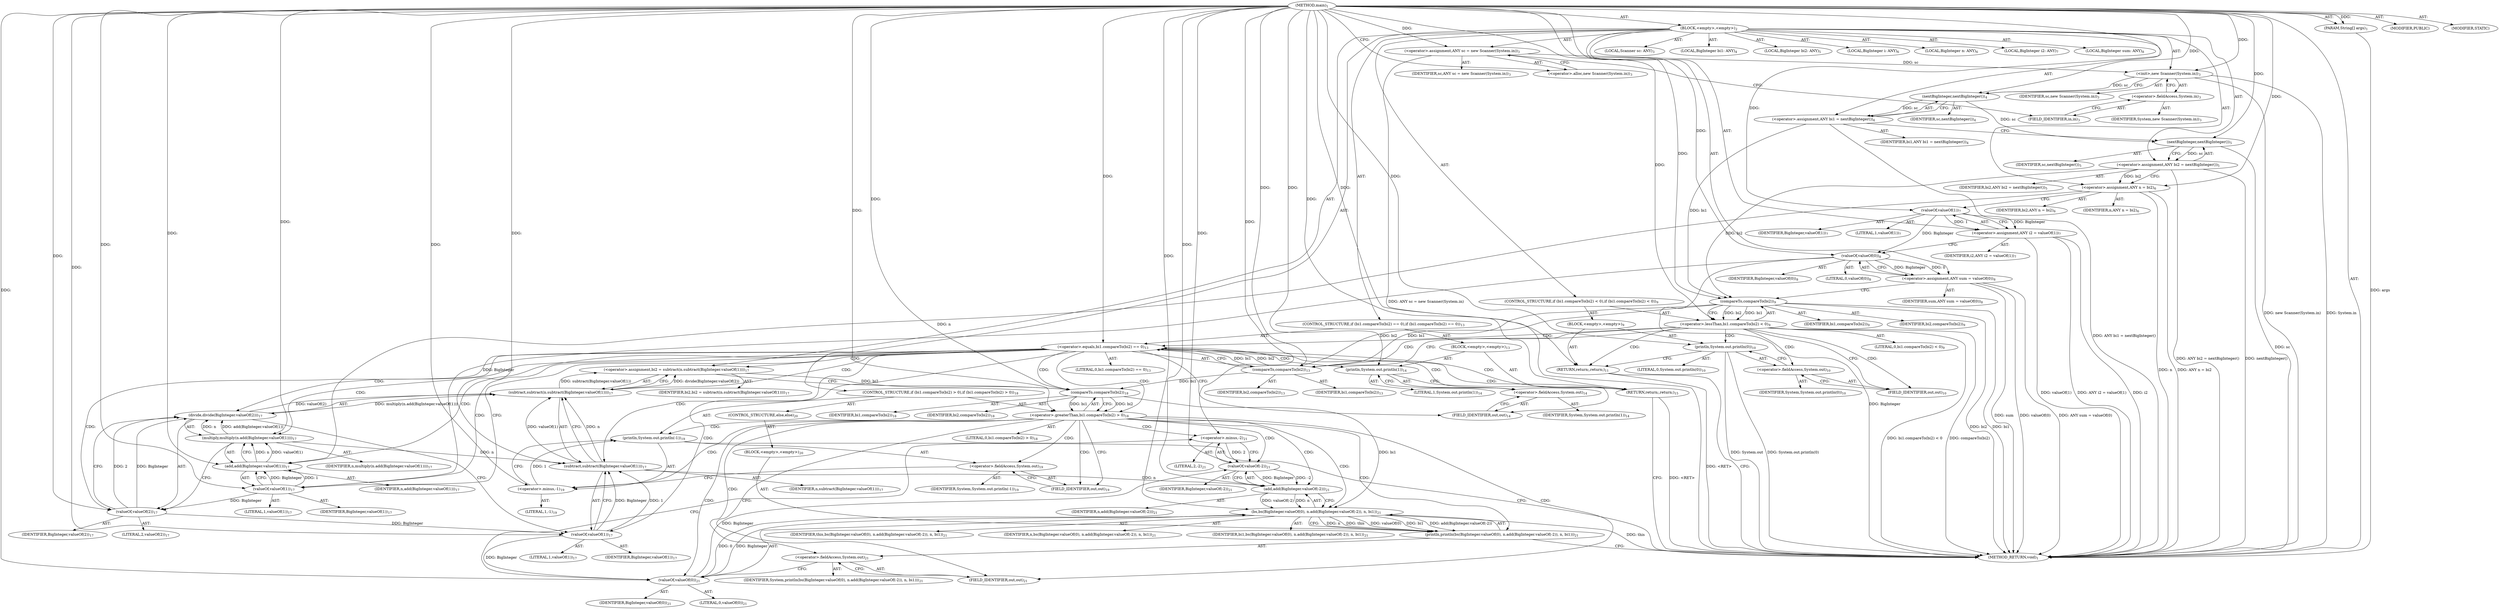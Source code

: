 digraph "main" {  
"19" [label = <(METHOD,main)<SUB>1</SUB>> ]
"20" [label = <(PARAM,String[] args)<SUB>1</SUB>> ]
"21" [label = <(BLOCK,&lt;empty&gt;,&lt;empty&gt;)<SUB>2</SUB>> ]
"4" [label = <(LOCAL,Scanner sc: ANY)<SUB>3</SUB>> ]
"22" [label = <(&lt;operator&gt;.assignment,ANY sc = new Scanner(System.in))<SUB>3</SUB>> ]
"23" [label = <(IDENTIFIER,sc,ANY sc = new Scanner(System.in))<SUB>3</SUB>> ]
"24" [label = <(&lt;operator&gt;.alloc,new Scanner(System.in))<SUB>3</SUB>> ]
"25" [label = <(&lt;init&gt;,new Scanner(System.in))<SUB>3</SUB>> ]
"3" [label = <(IDENTIFIER,sc,new Scanner(System.in))<SUB>3</SUB>> ]
"26" [label = <(&lt;operator&gt;.fieldAccess,System.in)<SUB>3</SUB>> ]
"27" [label = <(IDENTIFIER,System,new Scanner(System.in))<SUB>3</SUB>> ]
"28" [label = <(FIELD_IDENTIFIER,in,in)<SUB>3</SUB>> ]
"29" [label = <(LOCAL,BigInteger bi1: ANY)<SUB>4</SUB>> ]
"30" [label = <(&lt;operator&gt;.assignment,ANY bi1 = nextBigInteger())<SUB>4</SUB>> ]
"31" [label = <(IDENTIFIER,bi1,ANY bi1 = nextBigInteger())<SUB>4</SUB>> ]
"32" [label = <(nextBigInteger,nextBigInteger())<SUB>4</SUB>> ]
"33" [label = <(IDENTIFIER,sc,nextBigInteger())<SUB>4</SUB>> ]
"34" [label = <(LOCAL,BigInteger bi2: ANY)<SUB>5</SUB>> ]
"35" [label = <(&lt;operator&gt;.assignment,ANY bi2 = nextBigInteger())<SUB>5</SUB>> ]
"36" [label = <(IDENTIFIER,bi2,ANY bi2 = nextBigInteger())<SUB>5</SUB>> ]
"37" [label = <(nextBigInteger,nextBigInteger())<SUB>5</SUB>> ]
"38" [label = <(IDENTIFIER,sc,nextBigInteger())<SUB>5</SUB>> ]
"39" [label = <(LOCAL,BigInteger i: ANY)<SUB>6</SUB>> ]
"40" [label = <(LOCAL,BigInteger n: ANY)<SUB>6</SUB>> ]
"41" [label = <(&lt;operator&gt;.assignment,ANY n = bi2)<SUB>6</SUB>> ]
"42" [label = <(IDENTIFIER,n,ANY n = bi2)<SUB>6</SUB>> ]
"43" [label = <(IDENTIFIER,bi2,ANY n = bi2)<SUB>6</SUB>> ]
"44" [label = <(LOCAL,BigInteger i2: ANY)<SUB>7</SUB>> ]
"45" [label = <(&lt;operator&gt;.assignment,ANY i2 = valueOf(1))<SUB>7</SUB>> ]
"46" [label = <(IDENTIFIER,i2,ANY i2 = valueOf(1))<SUB>7</SUB>> ]
"47" [label = <(valueOf,valueOf(1))<SUB>7</SUB>> ]
"48" [label = <(IDENTIFIER,BigInteger,valueOf(1))<SUB>7</SUB>> ]
"49" [label = <(LITERAL,1,valueOf(1))<SUB>7</SUB>> ]
"50" [label = <(LOCAL,BigInteger sum: ANY)<SUB>8</SUB>> ]
"51" [label = <(&lt;operator&gt;.assignment,ANY sum = valueOf(0))<SUB>8</SUB>> ]
"52" [label = <(IDENTIFIER,sum,ANY sum = valueOf(0))<SUB>8</SUB>> ]
"53" [label = <(valueOf,valueOf(0))<SUB>8</SUB>> ]
"54" [label = <(IDENTIFIER,BigInteger,valueOf(0))<SUB>8</SUB>> ]
"55" [label = <(LITERAL,0,valueOf(0))<SUB>8</SUB>> ]
"56" [label = <(CONTROL_STRUCTURE,if (bi1.compareTo(bi2) &lt; 0),if (bi1.compareTo(bi2) &lt; 0))<SUB>9</SUB>> ]
"57" [label = <(&lt;operator&gt;.lessThan,bi1.compareTo(bi2) &lt; 0)<SUB>9</SUB>> ]
"58" [label = <(compareTo,compareTo(bi2))<SUB>9</SUB>> ]
"59" [label = <(IDENTIFIER,bi1,compareTo(bi2))<SUB>9</SUB>> ]
"60" [label = <(IDENTIFIER,bi2,compareTo(bi2))<SUB>9</SUB>> ]
"61" [label = <(LITERAL,0,bi1.compareTo(bi2) &lt; 0)<SUB>9</SUB>> ]
"62" [label = <(BLOCK,&lt;empty&gt;,&lt;empty&gt;)<SUB>9</SUB>> ]
"63" [label = <(println,System.out.println(0))<SUB>10</SUB>> ]
"64" [label = <(&lt;operator&gt;.fieldAccess,System.out)<SUB>10</SUB>> ]
"65" [label = <(IDENTIFIER,System,System.out.println(0))<SUB>10</SUB>> ]
"66" [label = <(FIELD_IDENTIFIER,out,out)<SUB>10</SUB>> ]
"67" [label = <(LITERAL,0,System.out.println(0))<SUB>10</SUB>> ]
"68" [label = <(RETURN,return;,return;)<SUB>11</SUB>> ]
"69" [label = <(CONTROL_STRUCTURE,if (bi1.compareTo(bi2) == 0),if (bi1.compareTo(bi2) == 0))<SUB>13</SUB>> ]
"70" [label = <(&lt;operator&gt;.equals,bi1.compareTo(bi2) == 0)<SUB>13</SUB>> ]
"71" [label = <(compareTo,compareTo(bi2))<SUB>13</SUB>> ]
"72" [label = <(IDENTIFIER,bi1,compareTo(bi2))<SUB>13</SUB>> ]
"73" [label = <(IDENTIFIER,bi2,compareTo(bi2))<SUB>13</SUB>> ]
"74" [label = <(LITERAL,0,bi1.compareTo(bi2) == 0)<SUB>13</SUB>> ]
"75" [label = <(BLOCK,&lt;empty&gt;,&lt;empty&gt;)<SUB>13</SUB>> ]
"76" [label = <(println,System.out.println(1))<SUB>14</SUB>> ]
"77" [label = <(&lt;operator&gt;.fieldAccess,System.out)<SUB>14</SUB>> ]
"78" [label = <(IDENTIFIER,System,System.out.println(1))<SUB>14</SUB>> ]
"79" [label = <(FIELD_IDENTIFIER,out,out)<SUB>14</SUB>> ]
"80" [label = <(LITERAL,1,System.out.println(1))<SUB>14</SUB>> ]
"81" [label = <(RETURN,return;,return;)<SUB>15</SUB>> ]
"82" [label = <(&lt;operator&gt;.assignment,bi2 = subtract(n.subtract(BigInteger.valueOf(1))))<SUB>17</SUB>> ]
"83" [label = <(IDENTIFIER,bi2,bi2 = subtract(n.subtract(BigInteger.valueOf(1))))<SUB>17</SUB>> ]
"84" [label = <(subtract,subtract(n.subtract(BigInteger.valueOf(1))))<SUB>17</SUB>> ]
"85" [label = <(divide,divide(BigInteger.valueOf(2)))<SUB>17</SUB>> ]
"86" [label = <(multiply,multiply(n.add(BigInteger.valueOf(1))))<SUB>17</SUB>> ]
"87" [label = <(IDENTIFIER,n,multiply(n.add(BigInteger.valueOf(1))))<SUB>17</SUB>> ]
"88" [label = <(add,add(BigInteger.valueOf(1)))<SUB>17</SUB>> ]
"89" [label = <(IDENTIFIER,n,add(BigInteger.valueOf(1)))<SUB>17</SUB>> ]
"90" [label = <(valueOf,valueOf(1))<SUB>17</SUB>> ]
"91" [label = <(IDENTIFIER,BigInteger,valueOf(1))<SUB>17</SUB>> ]
"92" [label = <(LITERAL,1,valueOf(1))<SUB>17</SUB>> ]
"93" [label = <(valueOf,valueOf(2))<SUB>17</SUB>> ]
"94" [label = <(IDENTIFIER,BigInteger,valueOf(2))<SUB>17</SUB>> ]
"95" [label = <(LITERAL,2,valueOf(2))<SUB>17</SUB>> ]
"96" [label = <(subtract,subtract(BigInteger.valueOf(1)))<SUB>17</SUB>> ]
"97" [label = <(IDENTIFIER,n,subtract(BigInteger.valueOf(1)))<SUB>17</SUB>> ]
"98" [label = <(valueOf,valueOf(1))<SUB>17</SUB>> ]
"99" [label = <(IDENTIFIER,BigInteger,valueOf(1))<SUB>17</SUB>> ]
"100" [label = <(LITERAL,1,valueOf(1))<SUB>17</SUB>> ]
"101" [label = <(CONTROL_STRUCTURE,if (bi1.compareTo(bi2) &gt; 0),if (bi1.compareTo(bi2) &gt; 0))<SUB>18</SUB>> ]
"102" [label = <(&lt;operator&gt;.greaterThan,bi1.compareTo(bi2) &gt; 0)<SUB>18</SUB>> ]
"103" [label = <(compareTo,compareTo(bi2))<SUB>18</SUB>> ]
"104" [label = <(IDENTIFIER,bi1,compareTo(bi2))<SUB>18</SUB>> ]
"105" [label = <(IDENTIFIER,bi2,compareTo(bi2))<SUB>18</SUB>> ]
"106" [label = <(LITERAL,0,bi1.compareTo(bi2) &gt; 0)<SUB>18</SUB>> ]
"107" [label = <(println,System.out.println(-1))<SUB>19</SUB>> ]
"108" [label = <(&lt;operator&gt;.fieldAccess,System.out)<SUB>19</SUB>> ]
"109" [label = <(IDENTIFIER,System,System.out.println(-1))<SUB>19</SUB>> ]
"110" [label = <(FIELD_IDENTIFIER,out,out)<SUB>19</SUB>> ]
"111" [label = <(&lt;operator&gt;.minus,-1)<SUB>19</SUB>> ]
"112" [label = <(LITERAL,1,-1)<SUB>19</SUB>> ]
"113" [label = <(CONTROL_STRUCTURE,else,else)<SUB>20</SUB>> ]
"114" [label = <(BLOCK,&lt;empty&gt;,&lt;empty&gt;)<SUB>20</SUB>> ]
"115" [label = <(println,println(bs(BigInteger.valueOf(0), n.add(BigInteger.valueOf(-2)), n, bi1)))<SUB>21</SUB>> ]
"116" [label = <(&lt;operator&gt;.fieldAccess,System.out)<SUB>21</SUB>> ]
"117" [label = <(IDENTIFIER,System,println(bs(BigInteger.valueOf(0), n.add(BigInteger.valueOf(-2)), n, bi1)))<SUB>21</SUB>> ]
"118" [label = <(FIELD_IDENTIFIER,out,out)<SUB>21</SUB>> ]
"119" [label = <(bs,bs(BigInteger.valueOf(0), n.add(BigInteger.valueOf(-2)), n, bi1))<SUB>21</SUB>> ]
"120" [label = <(IDENTIFIER,this,bs(BigInteger.valueOf(0), n.add(BigInteger.valueOf(-2)), n, bi1))<SUB>21</SUB>> ]
"121" [label = <(valueOf,valueOf(0))<SUB>21</SUB>> ]
"122" [label = <(IDENTIFIER,BigInteger,valueOf(0))<SUB>21</SUB>> ]
"123" [label = <(LITERAL,0,valueOf(0))<SUB>21</SUB>> ]
"124" [label = <(add,add(BigInteger.valueOf(-2)))<SUB>21</SUB>> ]
"125" [label = <(IDENTIFIER,n,add(BigInteger.valueOf(-2)))<SUB>21</SUB>> ]
"126" [label = <(valueOf,valueOf(-2))<SUB>21</SUB>> ]
"127" [label = <(IDENTIFIER,BigInteger,valueOf(-2))<SUB>21</SUB>> ]
"128" [label = <(&lt;operator&gt;.minus,-2)<SUB>21</SUB>> ]
"129" [label = <(LITERAL,2,-2)<SUB>21</SUB>> ]
"130" [label = <(IDENTIFIER,n,bs(BigInteger.valueOf(0), n.add(BigInteger.valueOf(-2)), n, bi1))<SUB>21</SUB>> ]
"131" [label = <(IDENTIFIER,bi1,bs(BigInteger.valueOf(0), n.add(BigInteger.valueOf(-2)), n, bi1))<SUB>21</SUB>> ]
"132" [label = <(MODIFIER,PUBLIC)> ]
"133" [label = <(MODIFIER,STATIC)> ]
"134" [label = <(METHOD_RETURN,void)<SUB>1</SUB>> ]
  "19" -> "20"  [ label = "AST: "] 
  "19" -> "21"  [ label = "AST: "] 
  "19" -> "132"  [ label = "AST: "] 
  "19" -> "133"  [ label = "AST: "] 
  "19" -> "134"  [ label = "AST: "] 
  "21" -> "4"  [ label = "AST: "] 
  "21" -> "22"  [ label = "AST: "] 
  "21" -> "25"  [ label = "AST: "] 
  "21" -> "29"  [ label = "AST: "] 
  "21" -> "30"  [ label = "AST: "] 
  "21" -> "34"  [ label = "AST: "] 
  "21" -> "35"  [ label = "AST: "] 
  "21" -> "39"  [ label = "AST: "] 
  "21" -> "40"  [ label = "AST: "] 
  "21" -> "41"  [ label = "AST: "] 
  "21" -> "44"  [ label = "AST: "] 
  "21" -> "45"  [ label = "AST: "] 
  "21" -> "50"  [ label = "AST: "] 
  "21" -> "51"  [ label = "AST: "] 
  "21" -> "56"  [ label = "AST: "] 
  "21" -> "69"  [ label = "AST: "] 
  "21" -> "82"  [ label = "AST: "] 
  "21" -> "101"  [ label = "AST: "] 
  "22" -> "23"  [ label = "AST: "] 
  "22" -> "24"  [ label = "AST: "] 
  "25" -> "3"  [ label = "AST: "] 
  "25" -> "26"  [ label = "AST: "] 
  "26" -> "27"  [ label = "AST: "] 
  "26" -> "28"  [ label = "AST: "] 
  "30" -> "31"  [ label = "AST: "] 
  "30" -> "32"  [ label = "AST: "] 
  "32" -> "33"  [ label = "AST: "] 
  "35" -> "36"  [ label = "AST: "] 
  "35" -> "37"  [ label = "AST: "] 
  "37" -> "38"  [ label = "AST: "] 
  "41" -> "42"  [ label = "AST: "] 
  "41" -> "43"  [ label = "AST: "] 
  "45" -> "46"  [ label = "AST: "] 
  "45" -> "47"  [ label = "AST: "] 
  "47" -> "48"  [ label = "AST: "] 
  "47" -> "49"  [ label = "AST: "] 
  "51" -> "52"  [ label = "AST: "] 
  "51" -> "53"  [ label = "AST: "] 
  "53" -> "54"  [ label = "AST: "] 
  "53" -> "55"  [ label = "AST: "] 
  "56" -> "57"  [ label = "AST: "] 
  "56" -> "62"  [ label = "AST: "] 
  "57" -> "58"  [ label = "AST: "] 
  "57" -> "61"  [ label = "AST: "] 
  "58" -> "59"  [ label = "AST: "] 
  "58" -> "60"  [ label = "AST: "] 
  "62" -> "63"  [ label = "AST: "] 
  "62" -> "68"  [ label = "AST: "] 
  "63" -> "64"  [ label = "AST: "] 
  "63" -> "67"  [ label = "AST: "] 
  "64" -> "65"  [ label = "AST: "] 
  "64" -> "66"  [ label = "AST: "] 
  "69" -> "70"  [ label = "AST: "] 
  "69" -> "75"  [ label = "AST: "] 
  "70" -> "71"  [ label = "AST: "] 
  "70" -> "74"  [ label = "AST: "] 
  "71" -> "72"  [ label = "AST: "] 
  "71" -> "73"  [ label = "AST: "] 
  "75" -> "76"  [ label = "AST: "] 
  "75" -> "81"  [ label = "AST: "] 
  "76" -> "77"  [ label = "AST: "] 
  "76" -> "80"  [ label = "AST: "] 
  "77" -> "78"  [ label = "AST: "] 
  "77" -> "79"  [ label = "AST: "] 
  "82" -> "83"  [ label = "AST: "] 
  "82" -> "84"  [ label = "AST: "] 
  "84" -> "85"  [ label = "AST: "] 
  "84" -> "96"  [ label = "AST: "] 
  "85" -> "86"  [ label = "AST: "] 
  "85" -> "93"  [ label = "AST: "] 
  "86" -> "87"  [ label = "AST: "] 
  "86" -> "88"  [ label = "AST: "] 
  "88" -> "89"  [ label = "AST: "] 
  "88" -> "90"  [ label = "AST: "] 
  "90" -> "91"  [ label = "AST: "] 
  "90" -> "92"  [ label = "AST: "] 
  "93" -> "94"  [ label = "AST: "] 
  "93" -> "95"  [ label = "AST: "] 
  "96" -> "97"  [ label = "AST: "] 
  "96" -> "98"  [ label = "AST: "] 
  "98" -> "99"  [ label = "AST: "] 
  "98" -> "100"  [ label = "AST: "] 
  "101" -> "102"  [ label = "AST: "] 
  "101" -> "107"  [ label = "AST: "] 
  "101" -> "113"  [ label = "AST: "] 
  "102" -> "103"  [ label = "AST: "] 
  "102" -> "106"  [ label = "AST: "] 
  "103" -> "104"  [ label = "AST: "] 
  "103" -> "105"  [ label = "AST: "] 
  "107" -> "108"  [ label = "AST: "] 
  "107" -> "111"  [ label = "AST: "] 
  "108" -> "109"  [ label = "AST: "] 
  "108" -> "110"  [ label = "AST: "] 
  "111" -> "112"  [ label = "AST: "] 
  "113" -> "114"  [ label = "AST: "] 
  "114" -> "115"  [ label = "AST: "] 
  "115" -> "116"  [ label = "AST: "] 
  "115" -> "119"  [ label = "AST: "] 
  "116" -> "117"  [ label = "AST: "] 
  "116" -> "118"  [ label = "AST: "] 
  "119" -> "120"  [ label = "AST: "] 
  "119" -> "121"  [ label = "AST: "] 
  "119" -> "124"  [ label = "AST: "] 
  "119" -> "130"  [ label = "AST: "] 
  "119" -> "131"  [ label = "AST: "] 
  "121" -> "122"  [ label = "AST: "] 
  "121" -> "123"  [ label = "AST: "] 
  "124" -> "125"  [ label = "AST: "] 
  "124" -> "126"  [ label = "AST: "] 
  "126" -> "127"  [ label = "AST: "] 
  "126" -> "128"  [ label = "AST: "] 
  "128" -> "129"  [ label = "AST: "] 
  "22" -> "28"  [ label = "CFG: "] 
  "25" -> "32"  [ label = "CFG: "] 
  "30" -> "37"  [ label = "CFG: "] 
  "35" -> "41"  [ label = "CFG: "] 
  "41" -> "47"  [ label = "CFG: "] 
  "45" -> "53"  [ label = "CFG: "] 
  "51" -> "58"  [ label = "CFG: "] 
  "82" -> "103"  [ label = "CFG: "] 
  "24" -> "22"  [ label = "CFG: "] 
  "26" -> "25"  [ label = "CFG: "] 
  "32" -> "30"  [ label = "CFG: "] 
  "37" -> "35"  [ label = "CFG: "] 
  "47" -> "45"  [ label = "CFG: "] 
  "53" -> "51"  [ label = "CFG: "] 
  "57" -> "66"  [ label = "CFG: "] 
  "57" -> "71"  [ label = "CFG: "] 
  "70" -> "79"  [ label = "CFG: "] 
  "70" -> "90"  [ label = "CFG: "] 
  "84" -> "82"  [ label = "CFG: "] 
  "102" -> "110"  [ label = "CFG: "] 
  "102" -> "118"  [ label = "CFG: "] 
  "107" -> "134"  [ label = "CFG: "] 
  "28" -> "26"  [ label = "CFG: "] 
  "58" -> "57"  [ label = "CFG: "] 
  "63" -> "68"  [ label = "CFG: "] 
  "68" -> "134"  [ label = "CFG: "] 
  "71" -> "70"  [ label = "CFG: "] 
  "76" -> "81"  [ label = "CFG: "] 
  "81" -> "134"  [ label = "CFG: "] 
  "85" -> "98"  [ label = "CFG: "] 
  "96" -> "84"  [ label = "CFG: "] 
  "103" -> "102"  [ label = "CFG: "] 
  "108" -> "111"  [ label = "CFG: "] 
  "111" -> "107"  [ label = "CFG: "] 
  "64" -> "63"  [ label = "CFG: "] 
  "77" -> "76"  [ label = "CFG: "] 
  "86" -> "93"  [ label = "CFG: "] 
  "93" -> "85"  [ label = "CFG: "] 
  "98" -> "96"  [ label = "CFG: "] 
  "110" -> "108"  [ label = "CFG: "] 
  "115" -> "134"  [ label = "CFG: "] 
  "66" -> "64"  [ label = "CFG: "] 
  "79" -> "77"  [ label = "CFG: "] 
  "88" -> "86"  [ label = "CFG: "] 
  "116" -> "121"  [ label = "CFG: "] 
  "119" -> "115"  [ label = "CFG: "] 
  "90" -> "88"  [ label = "CFG: "] 
  "118" -> "116"  [ label = "CFG: "] 
  "121" -> "128"  [ label = "CFG: "] 
  "124" -> "119"  [ label = "CFG: "] 
  "126" -> "124"  [ label = "CFG: "] 
  "128" -> "126"  [ label = "CFG: "] 
  "19" -> "24"  [ label = "CFG: "] 
  "68" -> "134"  [ label = "DDG: &lt;RET&gt;"] 
  "81" -> "134"  [ label = "DDG: &lt;RET&gt;"] 
  "20" -> "134"  [ label = "DDG: args"] 
  "22" -> "134"  [ label = "DDG: ANY sc = new Scanner(System.in)"] 
  "25" -> "134"  [ label = "DDG: System.in"] 
  "25" -> "134"  [ label = "DDG: new Scanner(System.in)"] 
  "30" -> "134"  [ label = "DDG: ANY bi1 = nextBigInteger()"] 
  "37" -> "134"  [ label = "DDG: sc"] 
  "35" -> "134"  [ label = "DDG: nextBigInteger()"] 
  "35" -> "134"  [ label = "DDG: ANY bi2 = nextBigInteger()"] 
  "41" -> "134"  [ label = "DDG: n"] 
  "41" -> "134"  [ label = "DDG: ANY n = bi2"] 
  "45" -> "134"  [ label = "DDG: i2"] 
  "45" -> "134"  [ label = "DDG: valueOf(1)"] 
  "45" -> "134"  [ label = "DDG: ANY i2 = valueOf(1)"] 
  "51" -> "134"  [ label = "DDG: sum"] 
  "53" -> "134"  [ label = "DDG: BigInteger"] 
  "51" -> "134"  [ label = "DDG: valueOf(0)"] 
  "51" -> "134"  [ label = "DDG: ANY sum = valueOf(0)"] 
  "58" -> "134"  [ label = "DDG: bi1"] 
  "58" -> "134"  [ label = "DDG: bi2"] 
  "57" -> "134"  [ label = "DDG: compareTo(bi2)"] 
  "57" -> "134"  [ label = "DDG: bi1.compareTo(bi2) &lt; 0"] 
  "63" -> "134"  [ label = "DDG: System.out"] 
  "63" -> "134"  [ label = "DDG: System.out.println(0)"] 
  "119" -> "134"  [ label = "DDG: this"] 
  "19" -> "20"  [ label = "DDG: "] 
  "19" -> "22"  [ label = "DDG: "] 
  "32" -> "30"  [ label = "DDG: sc"] 
  "37" -> "35"  [ label = "DDG: sc"] 
  "35" -> "41"  [ label = "DDG: bi2"] 
  "19" -> "41"  [ label = "DDG: "] 
  "47" -> "45"  [ label = "DDG: BigInteger"] 
  "47" -> "45"  [ label = "DDG: 1"] 
  "53" -> "51"  [ label = "DDG: BigInteger"] 
  "53" -> "51"  [ label = "DDG: 0"] 
  "84" -> "82"  [ label = "DDG: divide(BigInteger.valueOf(2))"] 
  "84" -> "82"  [ label = "DDG: subtract(BigInteger.valueOf(1))"] 
  "22" -> "25"  [ label = "DDG: sc"] 
  "19" -> "25"  [ label = "DDG: "] 
  "25" -> "32"  [ label = "DDG: sc"] 
  "19" -> "32"  [ label = "DDG: "] 
  "32" -> "37"  [ label = "DDG: sc"] 
  "19" -> "37"  [ label = "DDG: "] 
  "19" -> "47"  [ label = "DDG: "] 
  "47" -> "53"  [ label = "DDG: BigInteger"] 
  "19" -> "53"  [ label = "DDG: "] 
  "58" -> "57"  [ label = "DDG: bi1"] 
  "58" -> "57"  [ label = "DDG: bi2"] 
  "19" -> "57"  [ label = "DDG: "] 
  "19" -> "68"  [ label = "DDG: "] 
  "71" -> "70"  [ label = "DDG: bi1"] 
  "71" -> "70"  [ label = "DDG: bi2"] 
  "19" -> "70"  [ label = "DDG: "] 
  "19" -> "81"  [ label = "DDG: "] 
  "85" -> "84"  [ label = "DDG: multiply(n.add(BigInteger.valueOf(1)))"] 
  "85" -> "84"  [ label = "DDG: valueOf(2)"] 
  "96" -> "84"  [ label = "DDG: n"] 
  "96" -> "84"  [ label = "DDG: valueOf(1)"] 
  "103" -> "102"  [ label = "DDG: bi1"] 
  "103" -> "102"  [ label = "DDG: bi2"] 
  "19" -> "102"  [ label = "DDG: "] 
  "111" -> "107"  [ label = "DDG: 1"] 
  "30" -> "58"  [ label = "DDG: bi1"] 
  "19" -> "58"  [ label = "DDG: "] 
  "35" -> "58"  [ label = "DDG: bi2"] 
  "19" -> "63"  [ label = "DDG: "] 
  "58" -> "71"  [ label = "DDG: bi1"] 
  "19" -> "71"  [ label = "DDG: "] 
  "58" -> "71"  [ label = "DDG: bi2"] 
  "19" -> "76"  [ label = "DDG: "] 
  "86" -> "85"  [ label = "DDG: n"] 
  "86" -> "85"  [ label = "DDG: add(BigInteger.valueOf(1))"] 
  "93" -> "85"  [ label = "DDG: BigInteger"] 
  "93" -> "85"  [ label = "DDG: 2"] 
  "86" -> "96"  [ label = "DDG: n"] 
  "19" -> "96"  [ label = "DDG: "] 
  "98" -> "96"  [ label = "DDG: BigInteger"] 
  "98" -> "96"  [ label = "DDG: 1"] 
  "71" -> "103"  [ label = "DDG: bi1"] 
  "19" -> "103"  [ label = "DDG: "] 
  "82" -> "103"  [ label = "DDG: bi2"] 
  "19" -> "111"  [ label = "DDG: "] 
  "88" -> "86"  [ label = "DDG: n"] 
  "19" -> "86"  [ label = "DDG: "] 
  "88" -> "86"  [ label = "DDG: valueOf(1)"] 
  "90" -> "93"  [ label = "DDG: BigInteger"] 
  "19" -> "93"  [ label = "DDG: "] 
  "93" -> "98"  [ label = "DDG: BigInteger"] 
  "19" -> "98"  [ label = "DDG: "] 
  "119" -> "115"  [ label = "DDG: n"] 
  "119" -> "115"  [ label = "DDG: add(BigInteger.valueOf(-2))"] 
  "119" -> "115"  [ label = "DDG: this"] 
  "119" -> "115"  [ label = "DDG: valueOf(0)"] 
  "119" -> "115"  [ label = "DDG: bi1"] 
  "41" -> "88"  [ label = "DDG: n"] 
  "19" -> "88"  [ label = "DDG: "] 
  "90" -> "88"  [ label = "DDG: BigInteger"] 
  "90" -> "88"  [ label = "DDG: 1"] 
  "19" -> "119"  [ label = "DDG: "] 
  "121" -> "119"  [ label = "DDG: BigInteger"] 
  "121" -> "119"  [ label = "DDG: 0"] 
  "124" -> "119"  [ label = "DDG: n"] 
  "124" -> "119"  [ label = "DDG: valueOf(-2)"] 
  "103" -> "119"  [ label = "DDG: bi1"] 
  "53" -> "90"  [ label = "DDG: BigInteger"] 
  "19" -> "90"  [ label = "DDG: "] 
  "98" -> "121"  [ label = "DDG: BigInteger"] 
  "19" -> "121"  [ label = "DDG: "] 
  "96" -> "124"  [ label = "DDG: n"] 
  "19" -> "124"  [ label = "DDG: "] 
  "126" -> "124"  [ label = "DDG: BigInteger"] 
  "126" -> "124"  [ label = "DDG: -2"] 
  "121" -> "126"  [ label = "DDG: BigInteger"] 
  "19" -> "126"  [ label = "DDG: "] 
  "128" -> "126"  [ label = "DDG: 2"] 
  "19" -> "128"  [ label = "DDG: "] 
  "57" -> "68"  [ label = "CDG: "] 
  "57" -> "64"  [ label = "CDG: "] 
  "57" -> "66"  [ label = "CDG: "] 
  "57" -> "71"  [ label = "CDG: "] 
  "57" -> "70"  [ label = "CDG: "] 
  "57" -> "63"  [ label = "CDG: "] 
  "70" -> "96"  [ label = "CDG: "] 
  "70" -> "77"  [ label = "CDG: "] 
  "70" -> "98"  [ label = "CDG: "] 
  "70" -> "81"  [ label = "CDG: "] 
  "70" -> "84"  [ label = "CDG: "] 
  "70" -> "102"  [ label = "CDG: "] 
  "70" -> "85"  [ label = "CDG: "] 
  "70" -> "103"  [ label = "CDG: "] 
  "70" -> "76"  [ label = "CDG: "] 
  "70" -> "82"  [ label = "CDG: "] 
  "70" -> "93"  [ label = "CDG: "] 
  "70" -> "90"  [ label = "CDG: "] 
  "70" -> "79"  [ label = "CDG: "] 
  "70" -> "88"  [ label = "CDG: "] 
  "70" -> "86"  [ label = "CDG: "] 
  "102" -> "107"  [ label = "CDG: "] 
  "102" -> "115"  [ label = "CDG: "] 
  "102" -> "116"  [ label = "CDG: "] 
  "102" -> "128"  [ label = "CDG: "] 
  "102" -> "119"  [ label = "CDG: "] 
  "102" -> "121"  [ label = "CDG: "] 
  "102" -> "126"  [ label = "CDG: "] 
  "102" -> "118"  [ label = "CDG: "] 
  "102" -> "110"  [ label = "CDG: "] 
  "102" -> "124"  [ label = "CDG: "] 
  "102" -> "108"  [ label = "CDG: "] 
  "102" -> "111"  [ label = "CDG: "] 
}

